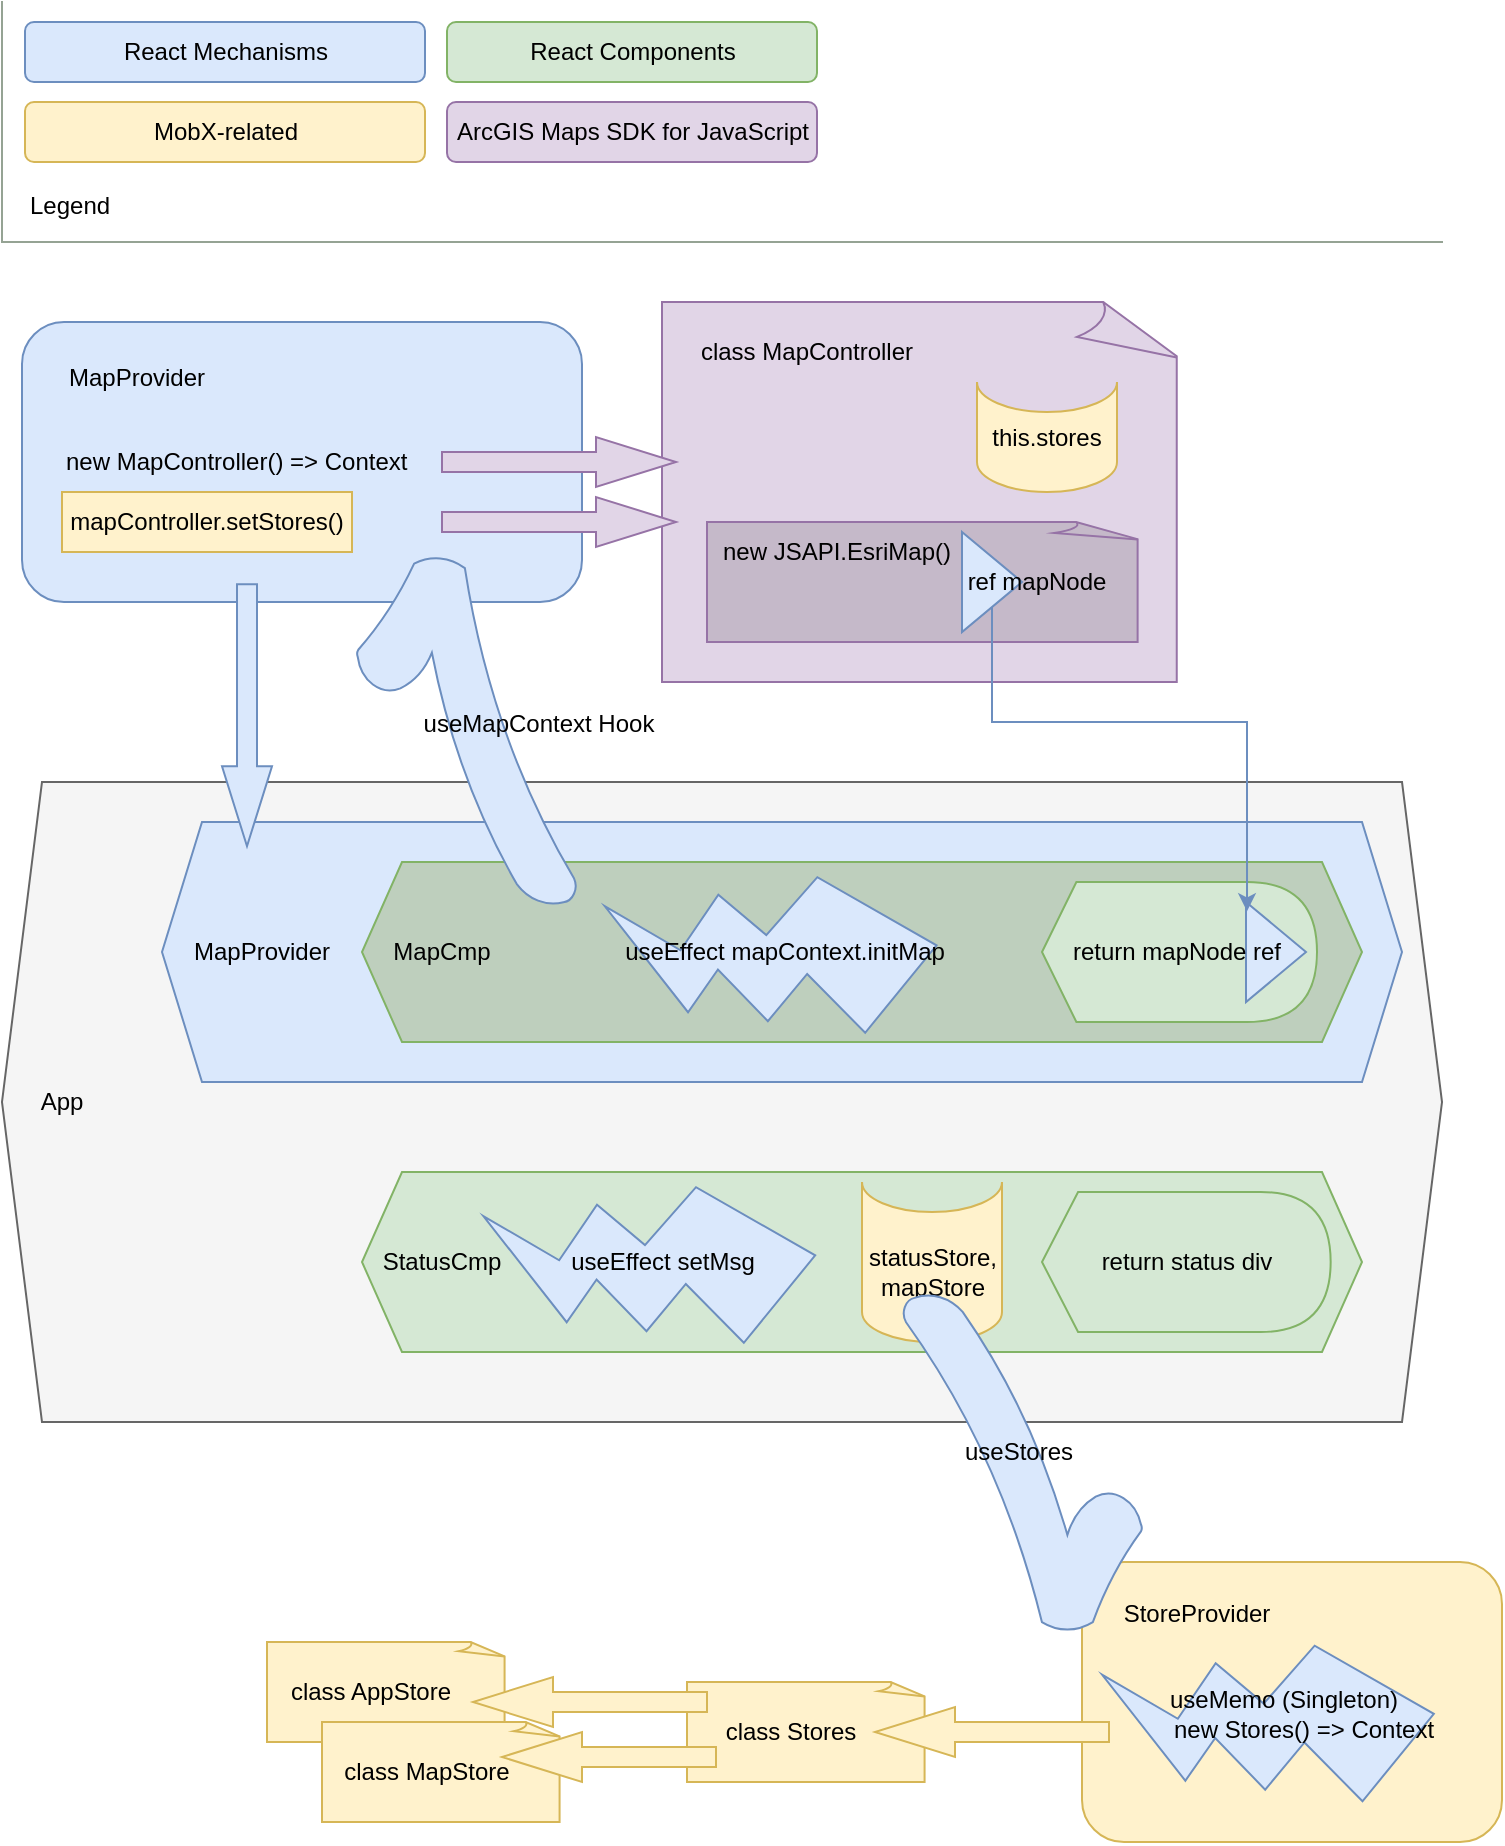 <mxfile>
    <diagram id="hG1rLm374UThTOHvBgAp" name="Page-1">
        <mxGraphModel dx="342" dy="496" grid="0" gridSize="10" guides="1" tooltips="1" connect="1" arrows="1" fold="1" page="1" pageScale="1" pageWidth="850" pageHeight="1100" math="0" shadow="0">
            <root>
                <mxCell id="0"/>
                <mxCell id="1" parent="0"/>
                <mxCell id="WZ7rXHh_-e7qmHU9D9rn-72" value="" style="group" parent="1" vertex="1" connectable="0">
                    <mxGeometry x="620" y="860" width="210" height="140" as="geometry"/>
                </mxCell>
                <mxCell id="WZ7rXHh_-e7qmHU9D9rn-63" value="" style="rounded=1;whiteSpace=wrap;html=1;fillColor=#fff2cc;strokeColor=#d6b656;" parent="WZ7rXHh_-e7qmHU9D9rn-72" vertex="1">
                    <mxGeometry width="210" height="140" as="geometry"/>
                </mxCell>
                <mxCell id="WZ7rXHh_-e7qmHU9D9rn-64" value="StoreProvider" style="text;html=1;strokeColor=none;fillColor=none;align=center;verticalAlign=middle;whiteSpace=wrap;rounded=0;" parent="WZ7rXHh_-e7qmHU9D9rn-72" vertex="1">
                    <mxGeometry y="11" width="114.5" height="30" as="geometry"/>
                </mxCell>
                <mxCell id="WZ7rXHh_-e7qmHU9D9rn-70" value="" style="group" parent="WZ7rXHh_-e7qmHU9D9rn-72" vertex="1" connectable="0">
                    <mxGeometry x="9.995" y="28.504" width="173.665" height="111.492" as="geometry"/>
                </mxCell>
                <mxCell id="WZ7rXHh_-e7qmHU9D9rn-68" value="" style="verticalLabelPosition=bottom;verticalAlign=top;html=1;shape=mxgraph.basic.flash;fillColor=#dae8fc;rotation=80;strokeColor=#6c8ebf;" parent="WZ7rXHh_-e7qmHU9D9rn-70" vertex="1">
                    <mxGeometry x="43.665" y="-24.254" width="85" height="160" as="geometry"/>
                </mxCell>
                <mxCell id="WZ7rXHh_-e7qmHU9D9rn-69" value="useMemo (Singleton)" style="text;html=1;strokeColor=none;fillColor=none;align=center;verticalAlign=middle;whiteSpace=wrap;rounded=0;" parent="WZ7rXHh_-e7qmHU9D9rn-70" vertex="1">
                    <mxGeometry x="21.165" y="25.746" width="140" height="30" as="geometry"/>
                </mxCell>
                <mxCell id="WZ7rXHh_-e7qmHU9D9rn-65" value="new Stores() =&amp;gt; Context" style="text;html=1;strokeColor=none;fillColor=none;align=left;verticalAlign=middle;whiteSpace=wrap;rounded=0;" parent="WZ7rXHh_-e7qmHU9D9rn-70" vertex="1">
                    <mxGeometry x="33.665" y="40.746" width="140" height="30" as="geometry"/>
                </mxCell>
                <mxCell id="WZ7rXHh_-e7qmHU9D9rn-49" value="" style="rounded=1;whiteSpace=wrap;html=1;fillColor=#dae8fc;strokeColor=#6c8ebf;" parent="1" vertex="1">
                    <mxGeometry x="90" y="240" width="280" height="140" as="geometry"/>
                </mxCell>
                <mxCell id="WZ7rXHh_-e7qmHU9D9rn-1" value="" style="shape=hexagon;perimeter=hexagonPerimeter2;whiteSpace=wrap;html=1;fixedSize=1;fillColor=#f5f5f5;strokeColor=#666666;fontColor=#333333;" parent="1" vertex="1">
                    <mxGeometry x="80" y="470" width="720" height="320" as="geometry"/>
                </mxCell>
                <mxCell id="WZ7rXHh_-e7qmHU9D9rn-2" value="" style="shape=hexagon;perimeter=hexagonPerimeter2;whiteSpace=wrap;html=1;fixedSize=1;fillColor=#dae8fc;strokeColor=#6c8ebf;" vertex="1" parent="1">
                    <mxGeometry x="160" y="490" width="620" height="130" as="geometry"/>
                </mxCell>
                <mxCell id="WZ7rXHh_-e7qmHU9D9rn-3" value="" style="shape=hexagon;perimeter=hexagonPerimeter2;whiteSpace=wrap;html=1;fixedSize=1;fillColor=#BECFBD;strokeColor=#82b366;" parent="1" vertex="1">
                    <mxGeometry x="260" y="510" width="500" height="90" as="geometry"/>
                </mxCell>
                <mxCell id="WZ7rXHh_-e7qmHU9D9rn-5" value="App" style="text;html=1;strokeColor=none;fillColor=none;align=center;verticalAlign=middle;whiteSpace=wrap;rounded=0;" parent="1" vertex="1">
                    <mxGeometry x="80" y="615" width="60" height="30" as="geometry"/>
                </mxCell>
                <mxCell id="WZ7rXHh_-e7qmHU9D9rn-6" value="MapProvider" style="text;html=1;strokeColor=none;fillColor=none;align=center;verticalAlign=middle;whiteSpace=wrap;rounded=0;" parent="1" vertex="1">
                    <mxGeometry x="180" y="540" width="60" height="30" as="geometry"/>
                </mxCell>
                <mxCell id="WZ7rXHh_-e7qmHU9D9rn-7" value="MapCmp" style="text;html=1;strokeColor=none;fillColor=none;align=center;verticalAlign=middle;whiteSpace=wrap;rounded=0;" parent="1" vertex="1">
                    <mxGeometry x="270" y="540" width="60" height="30" as="geometry"/>
                </mxCell>
                <mxCell id="WZ7rXHh_-e7qmHU9D9rn-9" value="" style="shape=hexagon;perimeter=hexagonPerimeter2;whiteSpace=wrap;html=1;fixedSize=1;fillColor=#d5e8d4;strokeColor=#82b366;" parent="1" vertex="1">
                    <mxGeometry x="260" y="665" width="500" height="90" as="geometry"/>
                </mxCell>
                <mxCell id="WZ7rXHh_-e7qmHU9D9rn-11" value="StatusCmp" style="text;html=1;strokeColor=none;fillColor=none;align=center;verticalAlign=middle;whiteSpace=wrap;rounded=0;" parent="1" vertex="1">
                    <mxGeometry x="270" y="695" width="60" height="30" as="geometry"/>
                </mxCell>
                <mxCell id="WZ7rXHh_-e7qmHU9D9rn-15" value="" style="shape=display;whiteSpace=wrap;html=1;fillColor=#d5e8d4;strokeColor=#82b366;size=0.125;" parent="1" vertex="1">
                    <mxGeometry x="600" y="520" width="137.5" height="70" as="geometry"/>
                </mxCell>
                <mxCell id="WZ7rXHh_-e7qmHU9D9rn-19" value="" style="verticalLabelPosition=bottom;verticalAlign=top;html=1;shape=mxgraph.basic.flash;fillColor=#dae8fc;rotation=80;strokeColor=#6c8ebf;" parent="1" vertex="1">
                    <mxGeometry x="425" y="480" width="85" height="160" as="geometry"/>
                </mxCell>
                <mxCell id="WZ7rXHh_-e7qmHU9D9rn-18" value="useEffect mapContext.initMap" style="text;html=1;strokeColor=none;fillColor=none;align=center;verticalAlign=middle;whiteSpace=wrap;rounded=0;" parent="1" vertex="1">
                    <mxGeometry x="390" y="540" width="163.17" height="30" as="geometry"/>
                </mxCell>
                <mxCell id="WZ7rXHh_-e7qmHU9D9rn-20" value="" style="shape=display;whiteSpace=wrap;html=1;fillColor=#d5e8d4;strokeColor=#82b366;size=0.125;" parent="1" vertex="1">
                    <mxGeometry x="600" y="675" width="144.33" height="70" as="geometry"/>
                </mxCell>
                <mxCell id="WZ7rXHh_-e7qmHU9D9rn-22" value="" style="verticalLabelPosition=bottom;verticalAlign=top;html=1;shape=mxgraph.basic.flash;fillColor=#dae8fc;rotation=80;strokeColor=#6c8ebf;" parent="1" vertex="1">
                    <mxGeometry x="364.33" y="635" width="85" height="160" as="geometry"/>
                </mxCell>
                <mxCell id="WZ7rXHh_-e7qmHU9D9rn-23" value="useEffect setMsg" style="text;html=1;strokeColor=none;fillColor=none;align=center;verticalAlign=middle;whiteSpace=wrap;rounded=0;" parent="1" vertex="1">
                    <mxGeometry x="357.5" y="695" width="105" height="30" as="geometry"/>
                </mxCell>
                <mxCell id="WZ7rXHh_-e7qmHU9D9rn-24" value="" style="shape=cylinder3;whiteSpace=wrap;html=1;boundedLbl=1;backgroundOutline=1;size=15;lid=0;fillColor=#fff2cc;strokeColor=#d6b656;" parent="1" vertex="1">
                    <mxGeometry x="510" y="670" width="70" height="80" as="geometry"/>
                </mxCell>
                <mxCell id="WZ7rXHh_-e7qmHU9D9rn-25" value="return status div" style="text;html=1;strokeColor=none;fillColor=none;align=center;verticalAlign=middle;whiteSpace=wrap;rounded=0;" parent="1" vertex="1">
                    <mxGeometry x="614.66" y="695" width="115" height="30" as="geometry"/>
                </mxCell>
                <mxCell id="WZ7rXHh_-e7qmHU9D9rn-27" value="" style="whiteSpace=wrap;html=1;shape=mxgraph.basic.document;fillColor=#e1d5e7;strokeColor=#9673a6;" parent="1" vertex="1">
                    <mxGeometry x="410" y="230" width="260" height="190" as="geometry"/>
                </mxCell>
                <mxCell id="WZ7rXHh_-e7qmHU9D9rn-28" value="class MapController" style="text;html=1;strokeColor=none;fillColor=none;align=center;verticalAlign=middle;whiteSpace=wrap;rounded=0;" parent="1" vertex="1">
                    <mxGeometry x="425" y="240" width="114.5" height="30" as="geometry"/>
                </mxCell>
                <mxCell id="WZ7rXHh_-e7qmHU9D9rn-29" value="" style="triangle;whiteSpace=wrap;html=1;fillColor=#dae8fc;strokeColor=#6c8ebf;" parent="1" vertex="1">
                    <mxGeometry x="702" y="530" width="30" height="50" as="geometry"/>
                </mxCell>
                <mxCell id="WZ7rXHh_-e7qmHU9D9rn-14" value="return mapNode ref" style="text;html=1;strokeColor=none;fillColor=none;align=center;verticalAlign=middle;whiteSpace=wrap;rounded=0;" parent="1" vertex="1">
                    <mxGeometry x="610" y="540" width="115" height="30" as="geometry"/>
                </mxCell>
                <mxCell id="WZ7rXHh_-e7qmHU9D9rn-32" value="" style="whiteSpace=wrap;html=1;shape=mxgraph.basic.document;fillColor=#C5B9C9;strokeColor=#9673a6;" parent="1" vertex="1">
                    <mxGeometry x="432.5" y="340" width="217.5" height="60" as="geometry"/>
                </mxCell>
                <mxCell id="WZ7rXHh_-e7qmHU9D9rn-34" value="new JSAPI.EsriMap()" style="text;html=1;strokeColor=none;fillColor=none;align=center;verticalAlign=middle;whiteSpace=wrap;rounded=0;" parent="1" vertex="1">
                    <mxGeometry x="425" y="340" width="145" height="30" as="geometry"/>
                </mxCell>
                <mxCell id="WZ7rXHh_-e7qmHU9D9rn-56" value="" style="edgeStyle=orthogonalEdgeStyle;rounded=0;orthogonalLoop=1;jettySize=auto;html=1;entryX=0.017;entryY=0.093;entryDx=0;entryDy=0;entryPerimeter=0;fillColor=#dae8fc;strokeColor=#6c8ebf;" parent="1" source="WZ7rXHh_-e7qmHU9D9rn-30" target="WZ7rXHh_-e7qmHU9D9rn-29" edge="1">
                    <mxGeometry relative="1" as="geometry">
                        <Array as="points">
                            <mxPoint x="575" y="440"/>
                            <mxPoint x="703" y="440"/>
                        </Array>
                    </mxGeometry>
                </mxCell>
                <mxCell id="WZ7rXHh_-e7qmHU9D9rn-30" value="" style="triangle;whiteSpace=wrap;html=1;fillColor=#dae8fc;strokeColor=#6c8ebf;" parent="1" vertex="1">
                    <mxGeometry x="560" y="345" width="30" height="50" as="geometry"/>
                </mxCell>
                <mxCell id="WZ7rXHh_-e7qmHU9D9rn-31" value="ref mapNode" style="text;html=1;strokeColor=none;fillColor=none;align=center;verticalAlign=middle;whiteSpace=wrap;rounded=0;" parent="1" vertex="1">
                    <mxGeometry x="539.5" y="355" width="114.5" height="30" as="geometry"/>
                </mxCell>
                <mxCell id="WZ7rXHh_-e7qmHU9D9rn-35" value="" style="shape=cylinder3;whiteSpace=wrap;html=1;boundedLbl=1;backgroundOutline=1;size=15;lid=0;fillColor=#fff2cc;strokeColor=#d6b656;" parent="1" vertex="1">
                    <mxGeometry x="567.5" y="270" width="70" height="55" as="geometry"/>
                </mxCell>
                <mxCell id="WZ7rXHh_-e7qmHU9D9rn-36" value="this.stores" style="text;html=1;strokeColor=none;fillColor=none;align=center;verticalAlign=middle;whiteSpace=wrap;rounded=0;" parent="1" vertex="1">
                    <mxGeometry x="545" y="282.5" width="115" height="30" as="geometry"/>
                </mxCell>
                <mxCell id="WZ7rXHh_-e7qmHU9D9rn-42" value="MapProvider" style="text;html=1;strokeColor=none;fillColor=none;align=center;verticalAlign=middle;whiteSpace=wrap;rounded=0;" parent="1" vertex="1">
                    <mxGeometry x="90.0" y="252.5" width="114.5" height="30" as="geometry"/>
                </mxCell>
                <mxCell id="WZ7rXHh_-e7qmHU9D9rn-48" value="new MapController() =&amp;gt; Context" style="text;html=1;strokeColor=none;fillColor=none;align=left;verticalAlign=middle;whiteSpace=wrap;rounded=0;" parent="1" vertex="1">
                    <mxGeometry x="110" y="295" width="190" height="30" as="geometry"/>
                </mxCell>
                <mxCell id="WZ7rXHh_-e7qmHU9D9rn-50" value="mapController.setStores()" style="text;html=1;strokeColor=#d6b656;fillColor=#fff2cc;align=center;verticalAlign=middle;whiteSpace=wrap;rounded=0;" parent="1" vertex="1">
                    <mxGeometry x="110" y="325" width="145" height="30" as="geometry"/>
                </mxCell>
                <mxCell id="WZ7rXHh_-e7qmHU9D9rn-51" value="" style="html=1;shadow=0;dashed=0;align=center;verticalAlign=middle;shape=mxgraph.arrows2.arrow;dy=0.6;dx=40;notch=0;fillColor=#e1d5e7;strokeColor=#9673a6;" parent="1" vertex="1">
                    <mxGeometry x="300" y="297.5" width="117" height="25" as="geometry"/>
                </mxCell>
                <mxCell id="WZ7rXHh_-e7qmHU9D9rn-57" value="" style="verticalLabelPosition=bottom;verticalAlign=top;html=1;shape=mxgraph.basic.tick;strokeColor=#6c8ebf;fillColor=#dae8fc;rotation=-175;flipH=1;" parent="1" vertex="1">
                    <mxGeometry x="254.38" y="358.63" width="119.45" height="170" as="geometry"/>
                </mxCell>
                <mxCell id="WZ7rXHh_-e7qmHU9D9rn-55" value="useMapContext Hook" style="text;html=1;strokeColor=none;fillColor=none;align=center;verticalAlign=middle;whiteSpace=wrap;rounded=0;" parent="1" vertex="1">
                    <mxGeometry x="287" y="425.76" width="123" height="30" as="geometry"/>
                </mxCell>
                <mxCell id="WZ7rXHh_-e7qmHU9D9rn-58" value="" style="html=1;shadow=0;dashed=0;align=center;verticalAlign=middle;shape=mxgraph.arrows2.arrow;dy=0.6;dx=40;notch=0;fillColor=#e1d5e7;strokeColor=#9673a6;" parent="1" vertex="1">
                    <mxGeometry x="300" y="327.5" width="117" height="25" as="geometry"/>
                </mxCell>
                <mxCell id="WZ7rXHh_-e7qmHU9D9rn-61" value="statusStore,&lt;br&gt;mapStore" style="text;html=1;strokeColor=none;fillColor=none;align=center;verticalAlign=middle;whiteSpace=wrap;rounded=0;" parent="1" vertex="1">
                    <mxGeometry x="487.5" y="700" width="115" height="30" as="geometry"/>
                </mxCell>
                <mxCell id="WZ7rXHh_-e7qmHU9D9rn-59" value="" style="html=1;shadow=0;dashed=0;align=center;verticalAlign=middle;shape=mxgraph.arrows2.arrow;dy=0.6;dx=40;notch=0;fillColor=#dae8fc;strokeColor=#6c8ebf;rotation=90;" parent="1" vertex="1">
                    <mxGeometry x="137" y="424.13" width="131" height="25" as="geometry"/>
                </mxCell>
                <mxCell id="WZ7rXHh_-e7qmHU9D9rn-71" value="" style="group" connectable="0" vertex="1" parent="1">
                    <mxGeometry x="530.55" y="725" width="119.45" height="170" as="geometry"/>
                </mxCell>
                <mxCell id="WZ7rXHh_-e7qmHU9D9rn-60" value="" style="verticalLabelPosition=bottom;verticalAlign=top;html=1;shape=mxgraph.basic.tick;strokeColor=#6c8ebf;fillColor=#dae8fc;rotation=0;flipH=1;" parent="WZ7rXHh_-e7qmHU9D9rn-71" vertex="1">
                    <mxGeometry width="119.45" height="170" as="geometry"/>
                </mxCell>
                <mxCell id="WZ7rXHh_-e7qmHU9D9rn-26" value="useStores" style="text;html=1;strokeColor=none;fillColor=none;align=center;verticalAlign=middle;whiteSpace=wrap;rounded=0;" parent="WZ7rXHh_-e7qmHU9D9rn-71" vertex="1">
                    <mxGeometry y="65" width="115" height="30" as="geometry"/>
                </mxCell>
                <mxCell id="WZ7rXHh_-e7qmHU9D9rn-73" value="" style="whiteSpace=wrap;html=1;shape=mxgraph.basic.document;fillColor=#fff2cc;strokeColor=#d6b656;" parent="1" vertex="1">
                    <mxGeometry x="422.5" y="920" width="120" height="50" as="geometry"/>
                </mxCell>
                <mxCell id="WZ7rXHh_-e7qmHU9D9rn-74" value="class Stores" style="text;html=1;strokeColor=none;fillColor=none;align=center;verticalAlign=middle;whiteSpace=wrap;rounded=0;" parent="1" vertex="1">
                    <mxGeometry x="417" y="930" width="114.5" height="30" as="geometry"/>
                </mxCell>
                <mxCell id="WZ7rXHh_-e7qmHU9D9rn-77" value="" style="html=1;shadow=0;dashed=0;align=center;verticalAlign=middle;shape=mxgraph.arrows2.arrow;dy=0.6;dx=40;notch=0;fillColor=#fff2cc;strokeColor=#d6b656;rotation=-180;" parent="1" vertex="1">
                    <mxGeometry x="516.5" y="932.5" width="117" height="25" as="geometry"/>
                </mxCell>
                <mxCell id="WZ7rXHh_-e7qmHU9D9rn-78" value="" style="whiteSpace=wrap;html=1;shape=mxgraph.basic.document;fillColor=#fff2cc;strokeColor=#d6b656;" parent="1" vertex="1">
                    <mxGeometry x="212.5" y="900" width="120" height="50" as="geometry"/>
                </mxCell>
                <mxCell id="WZ7rXHh_-e7qmHU9D9rn-79" value="class AppStore" style="text;html=1;strokeColor=none;fillColor=none;align=center;verticalAlign=middle;whiteSpace=wrap;rounded=0;" parent="1" vertex="1">
                    <mxGeometry x="207" y="910" width="114.5" height="30" as="geometry"/>
                </mxCell>
                <mxCell id="WZ7rXHh_-e7qmHU9D9rn-80" value="" style="whiteSpace=wrap;html=1;shape=mxgraph.basic.document;fillColor=#fff2cc;strokeColor=#d6b656;" parent="1" vertex="1">
                    <mxGeometry x="240" y="940" width="120" height="50" as="geometry"/>
                </mxCell>
                <mxCell id="WZ7rXHh_-e7qmHU9D9rn-81" value="class MapStore" style="text;html=1;strokeColor=none;fillColor=none;align=center;verticalAlign=middle;whiteSpace=wrap;rounded=0;" parent="1" vertex="1">
                    <mxGeometry x="234.5" y="950" width="114.5" height="30" as="geometry"/>
                </mxCell>
                <mxCell id="WZ7rXHh_-e7qmHU9D9rn-82" value="" style="html=1;shadow=0;dashed=0;align=center;verticalAlign=middle;shape=mxgraph.arrows2.arrow;dy=0.6;dx=40;notch=0;fillColor=#fff2cc;strokeColor=#d6b656;rotation=-180;" parent="1" vertex="1">
                    <mxGeometry x="315.5" y="917.5" width="117" height="25" as="geometry"/>
                </mxCell>
                <mxCell id="WZ7rXHh_-e7qmHU9D9rn-83" value="" style="html=1;shadow=0;dashed=0;align=center;verticalAlign=middle;shape=mxgraph.arrows2.arrow;dy=0.6;dx=40;notch=0;fillColor=#fff2cc;strokeColor=#d6b656;rotation=-180;" parent="1" vertex="1">
                    <mxGeometry x="330" y="945" width="107" height="25" as="geometry"/>
                </mxCell>
                <mxCell id="WZ7rXHh_-e7qmHU9D9rn-84" value="React Mechanisms" style="rounded=1;whiteSpace=wrap;html=1;fillColor=#dae8fc;strokeColor=#6c8ebf;" parent="1" vertex="1">
                    <mxGeometry x="91.5" y="90" width="200" height="30" as="geometry"/>
                </mxCell>
                <mxCell id="WZ7rXHh_-e7qmHU9D9rn-85" value="MobX-related" style="rounded=1;whiteSpace=wrap;html=1;fillColor=#fff2cc;strokeColor=#d6b656;" parent="1" vertex="1">
                    <mxGeometry x="91.5" y="130" width="200" height="30" as="geometry"/>
                </mxCell>
                <mxCell id="WZ7rXHh_-e7qmHU9D9rn-86" value="React Components" style="rounded=1;whiteSpace=wrap;html=1;fillColor=#d5e8d4;strokeColor=#82b366;" parent="1" vertex="1">
                    <mxGeometry x="302.5" y="90" width="185" height="30" as="geometry"/>
                </mxCell>
                <mxCell id="WZ7rXHh_-e7qmHU9D9rn-87" value="ArcGIS Maps SDK for JavaScript" style="rounded=1;whiteSpace=wrap;html=1;fillColor=#e1d5e7;strokeColor=#9673a6;" parent="1" vertex="1">
                    <mxGeometry x="302.5" y="130" width="185" height="30" as="geometry"/>
                </mxCell>
                <mxCell id="WZ7rXHh_-e7qmHU9D9rn-88" value="" style="shape=partialRectangle;whiteSpace=wrap;html=1;bottom=0;right=0;fillColor=none;strokeColor=#95A394;flipH=0;flipV=1;" parent="1" vertex="1">
                    <mxGeometry x="80" y="80" width="720" height="120" as="geometry"/>
                </mxCell>
                <mxCell id="WZ7rXHh_-e7qmHU9D9rn-89" value="Legend" style="text;html=1;strokeColor=none;fillColor=none;align=left;verticalAlign=middle;whiteSpace=wrap;rounded=0;" parent="1" vertex="1">
                    <mxGeometry x="91.5" y="167" width="123" height="30" as="geometry"/>
                </mxCell>
            </root>
        </mxGraphModel>
    </diagram>
</mxfile>